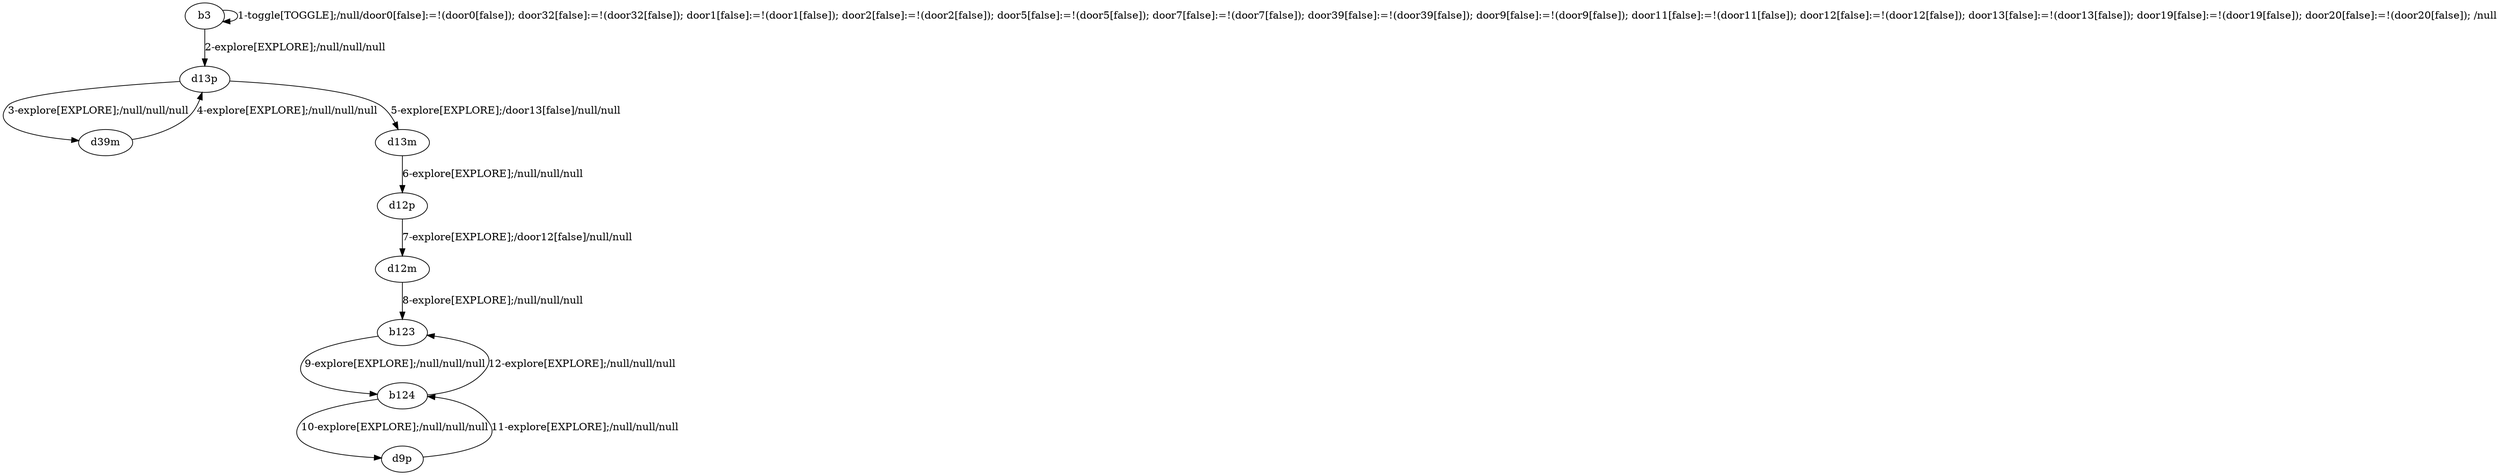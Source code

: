 # Total number of goals covered by this test: 1
# b124 --> b123

digraph g {
"b3" -> "b3" [label = "1-toggle[TOGGLE];/null/door0[false]:=!(door0[false]); door32[false]:=!(door32[false]); door1[false]:=!(door1[false]); door2[false]:=!(door2[false]); door5[false]:=!(door5[false]); door7[false]:=!(door7[false]); door39[false]:=!(door39[false]); door9[false]:=!(door9[false]); door11[false]:=!(door11[false]); door12[false]:=!(door12[false]); door13[false]:=!(door13[false]); door19[false]:=!(door19[false]); door20[false]:=!(door20[false]); /null"];
"b3" -> "d13p" [label = "2-explore[EXPLORE];/null/null/null"];
"d13p" -> "d39m" [label = "3-explore[EXPLORE];/null/null/null"];
"d39m" -> "d13p" [label = "4-explore[EXPLORE];/null/null/null"];
"d13p" -> "d13m" [label = "5-explore[EXPLORE];/door13[false]/null/null"];
"d13m" -> "d12p" [label = "6-explore[EXPLORE];/null/null/null"];
"d12p" -> "d12m" [label = "7-explore[EXPLORE];/door12[false]/null/null"];
"d12m" -> "b123" [label = "8-explore[EXPLORE];/null/null/null"];
"b123" -> "b124" [label = "9-explore[EXPLORE];/null/null/null"];
"b124" -> "d9p" [label = "10-explore[EXPLORE];/null/null/null"];
"d9p" -> "b124" [label = "11-explore[EXPLORE];/null/null/null"];
"b124" -> "b123" [label = "12-explore[EXPLORE];/null/null/null"];
}